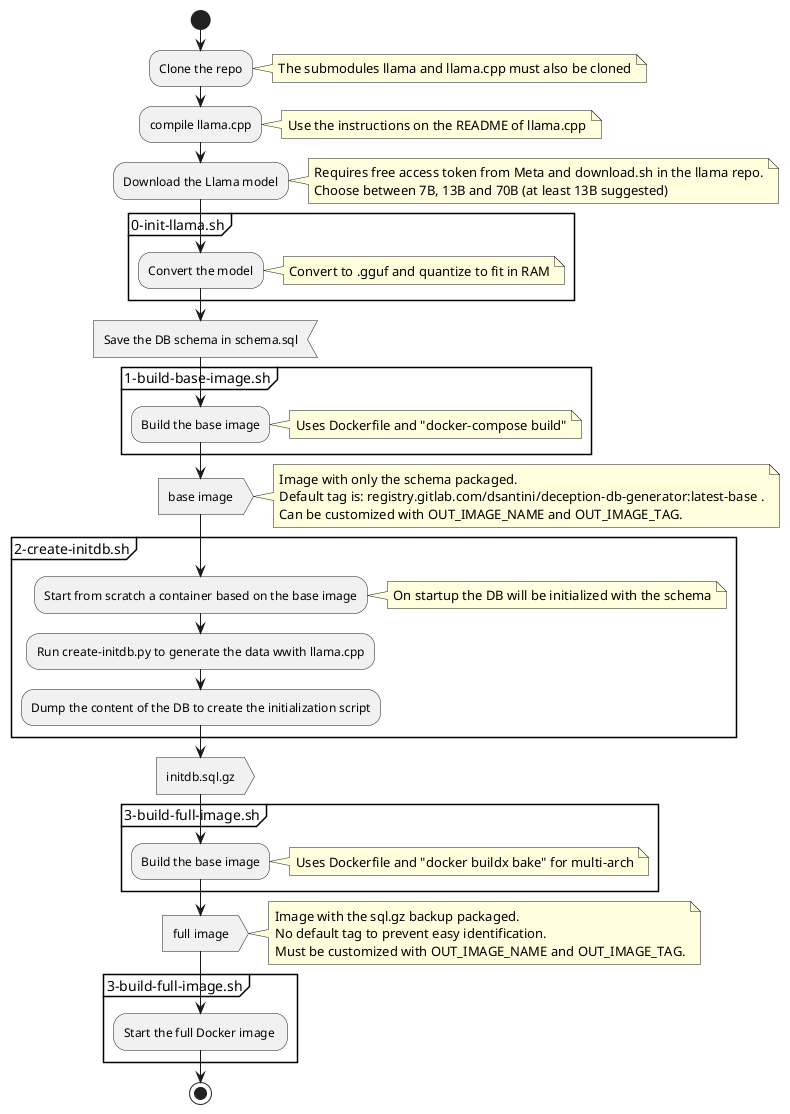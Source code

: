 @startuml deception_db_generator
start
:Clone the repo;
note right: The submodules llama and llama.cpp must also be cloned
:compile llama.cpp;
note right: Use the instructions on the README of llama.cpp
:Download the Llama model;
note right
  Requires free access token from Meta and download.sh in the llama repo.
  Choose between 7B, 13B and 70B (at least 13B suggested)
end note
partition "0-init-llama.sh" {
    :Convert the model;
    note right: Convert to .gguf and quantize to fit in RAM
}
:Save the DB schema in schema.sql; <<input>>
partition "1-build-base-image.sh" {
    :Build the base image;
    note right: Uses Dockerfile and "docker-compose build"
}
:base image; <<output>>
note right
    Image with only the schema packaged.
    Default tag is: registry.gitlab.com/dsantini/deception-db-generator:latest-base .
    Can be customized with OUT_IMAGE_NAME and OUT_IMAGE_TAG.
end note
partition "2-create-initdb.sh" {
    :Start from scratch a container based on the base image;
    note right: On startup the DB will be initialized with the schema
    :Run create-initdb.py to generate the data wwith llama.cpp;
    :Dump the content of the DB to create the initialization script;
}
:initdb.sql.gz; <<output>>
partition "3-build-full-image.sh" {
    :Build the base image;
    note right: Uses Dockerfile and "docker buildx bake" for multi-arch
}
:full image; <<output>>
note right
    Image with the sql.gz backup packaged.
    No default tag to prevent easy identification.
    Must be customized with OUT_IMAGE_NAME and OUT_IMAGE_TAG.
end note
partition "3-build-full-image.sh" {
    :Start the full Docker image ;
}

stop
@enduml